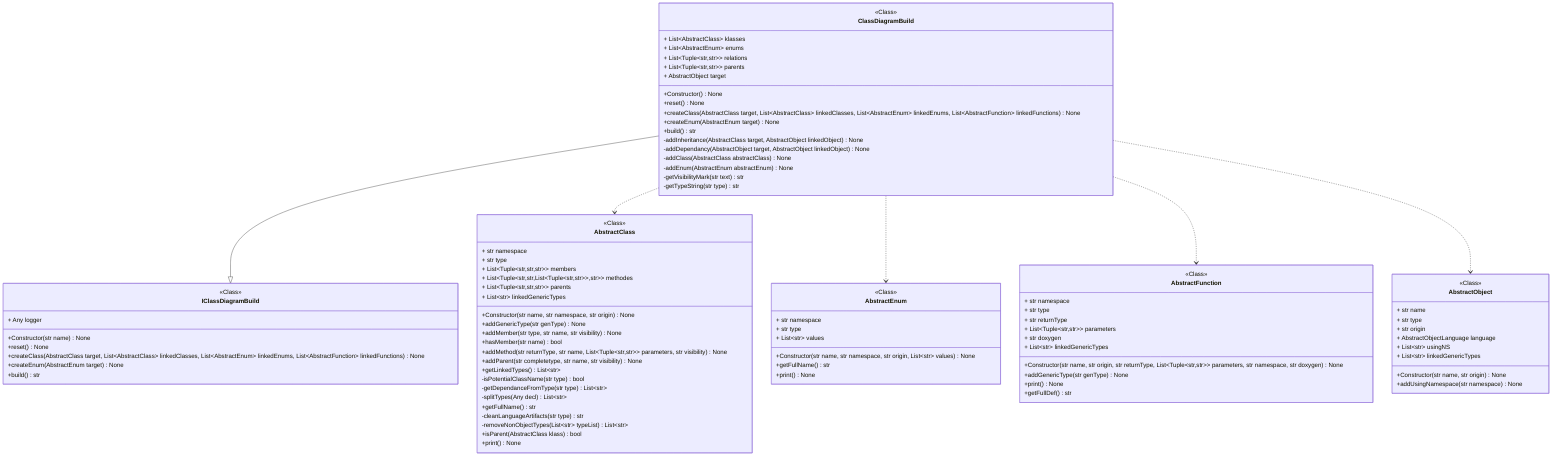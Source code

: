 classDiagram
class ClassDiagramBuild {
<<Class>>
+ List~AbstractClass~ klasses
+ List~AbstractEnum~ enums
+ List&lt;Tuple&lt;str,str&gt;&gt; relations
+ List&lt;Tuple&lt;str,str&gt;&gt; parents
+ AbstractObject target
+Constructor() None
+reset() None
+createClass(AbstractClass target, List~AbstractClass~ linkedClasses, List~AbstractEnum~ linkedEnums, List~AbstractFunction~ linkedFunctions) None
+createEnum(AbstractEnum target) None
+build() str
-addInheritance(AbstractClass target, AbstractObject linkedObject) None
-addDependancy(AbstractObject target, AbstractObject linkedObject) None
-addClass(AbstractClass abstractClass) None
-addEnum(AbstractEnum abstractEnum) None
-getVisibilityMark(str text) str
-getTypeString(str type) str
}
class IClassDiagramBuild {
<<Class>>
+ Any logger
+Constructor(str name) None
+reset() None
+createClass(AbstractClass target, List~AbstractClass~ linkedClasses, List~AbstractEnum~ linkedEnums, List~AbstractFunction~ linkedFunctions) None
+createEnum(AbstractEnum target) None
+build() str
}
link IClassDiagramBuild "class££pycodeanalyzer::core::diagrams::iclassdiagrambuild::IClassDiagramBuild"
class AbstractClass {
<<Class>>
+ str namespace
+ str type
+ List&lt;Tuple&lt;str,str,str&gt;&gt; members
+ List&lt;Tuple&lt;str,str,List&lt;Tuple&lt;str,str&gt;&gt;,str&gt;&gt; methodes
+ List&lt;Tuple&lt;str,str,str&gt;&gt; parents
+ List~str~ linkedGenericTypes
+Constructor(str name, str namespace, str origin) None
+addGenericType(str genType) None
+addMember(str type, str name, str visibility) None
+hasMember(str name) bool
+addMethod(str returnType, str name, List&lt;Tuple&lt;str,str&gt;&gt; parameters, str visibility) None
+addParent(str completetype, str name, str visibility) None
+getLinkedTypes() List~str~
-isPotentialClassName(str type) bool
-getDependanceFromType(str type) List~str~
-splitTypes(Any decl) List~str~
+getFullName() str
-cleanLanguageArtifacts(str type) str
-removeNonObjectTypes(List~str~ typeList) List~str~
+isParent(AbstractClass klass) bool
+print() None
}
link AbstractClass "class££pycodeanalyzer::core::abstraction::objects::AbstractClass"
class AbstractEnum {
<<Class>>
+ str namespace
+ str type
+ List~str~ values
+Constructor(str name, str namespace, str origin, List~str~ values) None
+getFullName() str
+print() None
}
link AbstractEnum "class££pycodeanalyzer::core::abstraction::objects::AbstractEnum"
class AbstractFunction {
<<Class>>
+ str namespace
+ str type
+ str returnType
+ List&lt;Tuple&lt;str,str&gt;&gt; parameters
+ str doxygen
+ List~str~ linkedGenericTypes
+Constructor(str name, str origin, str returnType, List&lt;Tuple&lt;str,str&gt;&gt; parameters, str namespace, str doxygen) None
+addGenericType(str genType) None
+print() None
+getFullDef() str
}
link AbstractFunction "class££pycodeanalyzer::core::abstraction::objects::AbstractFunction"
class AbstractObject {
<<Class>>
+ str name
+ str type
+ str origin
+ AbstractObjectLanguage language
+ List~str~ usingNS
+ List~str~ linkedGenericTypes
+Constructor(str name, str origin) None
+addUsingNamespace(str namespace) None
}
link AbstractObject "class££pycodeanalyzer::core::abstraction::objects::AbstractObject"
ClassDiagramBuild --|> IClassDiagramBuild
ClassDiagramBuild ..> AbstractClass
ClassDiagramBuild ..> AbstractEnum
ClassDiagramBuild ..> AbstractFunction
ClassDiagramBuild ..> AbstractObject